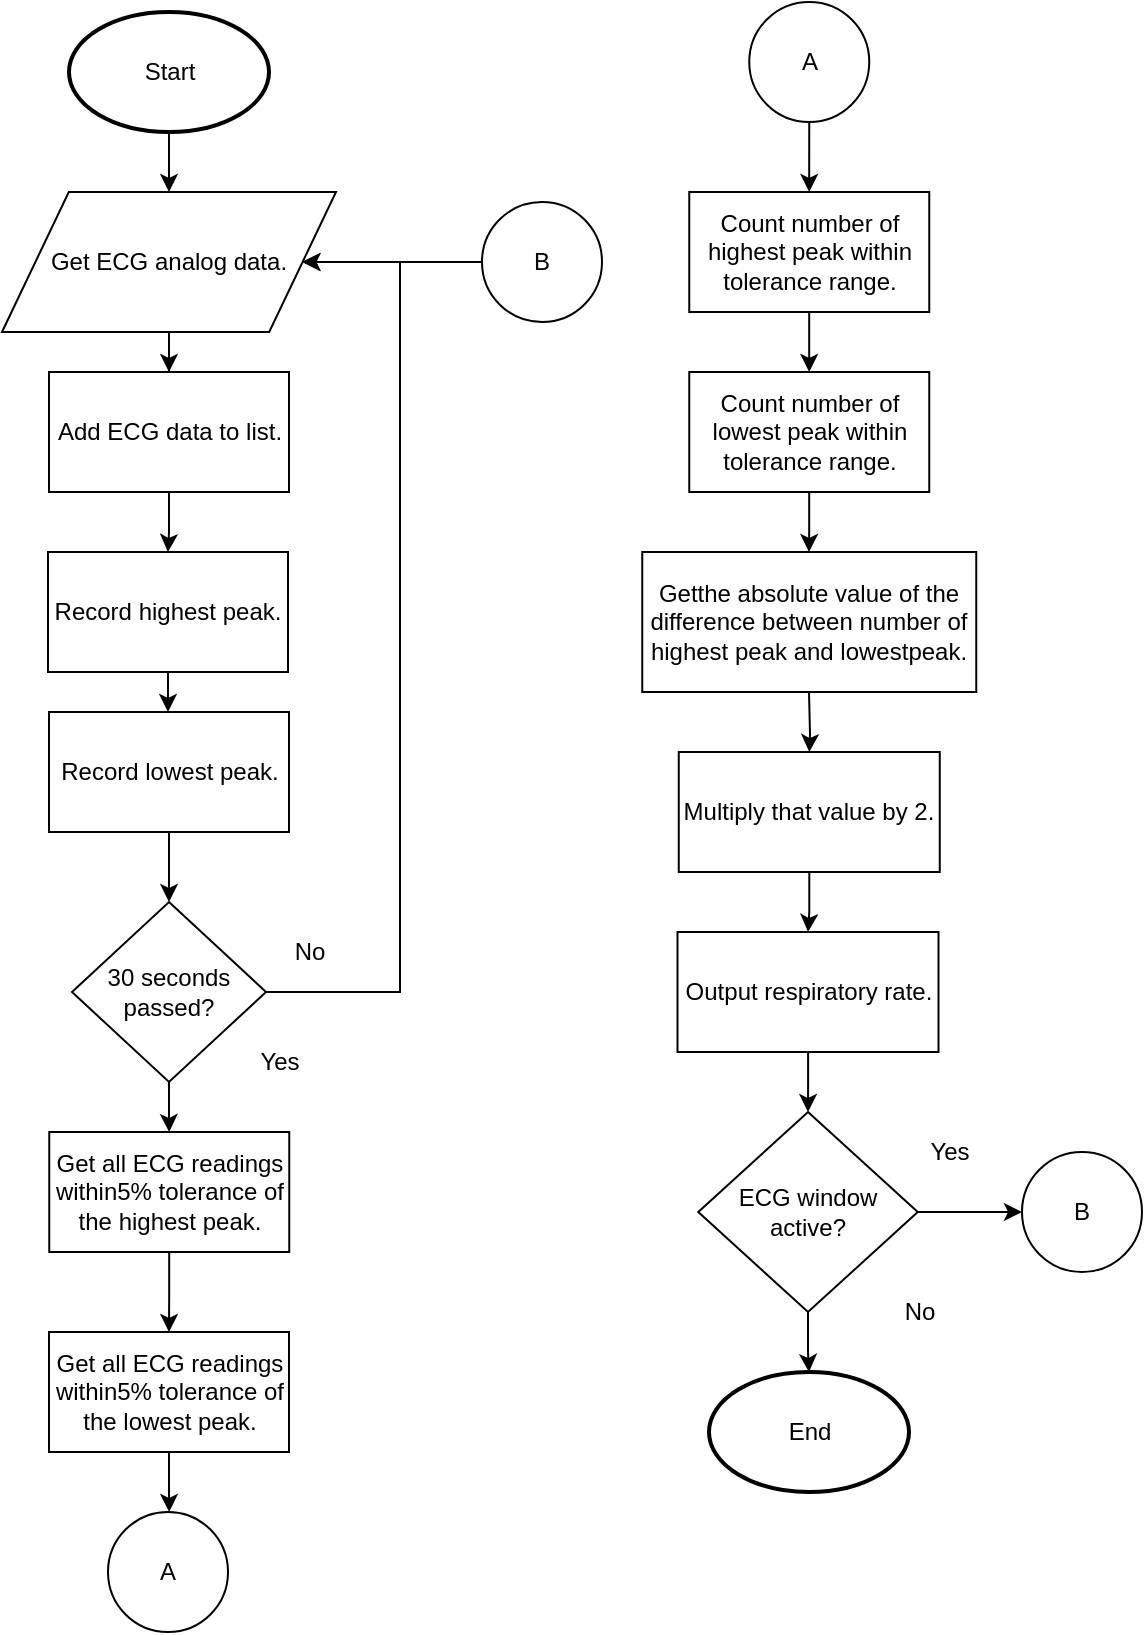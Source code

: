 <mxfile version="12.6.6" type="device"><diagram id="C5RBs43oDa-KdzZeNtuy" name="Page-1"><mxGraphModel dx="1038" dy="1555" grid="1" gridSize="10" guides="1" tooltips="1" connect="1" arrows="1" fold="1" page="1" pageScale="1" pageWidth="690" pageHeight="980" math="0" shadow="0"><root><mxCell id="WIyWlLk6GJQsqaUBKTNV-0"/><mxCell id="WIyWlLk6GJQsqaUBKTNV-1" parent="WIyWlLk6GJQsqaUBKTNV-0"/><mxCell id="Len7F4UV0hTLYJMYuaGN-25" value="" style="edgeStyle=orthogonalEdgeStyle;rounded=0;orthogonalLoop=1;jettySize=auto;html=1;" edge="1" parent="WIyWlLk6GJQsqaUBKTNV-1" source="Len7F4UV0hTLYJMYuaGN-0" target="Len7F4UV0hTLYJMYuaGN-2"><mxGeometry relative="1" as="geometry"/></mxCell><mxCell id="Len7F4UV0hTLYJMYuaGN-0" value="Start" style="strokeWidth=2;html=1;shape=mxgraph.flowchart.start_1;whiteSpace=wrap;" vertex="1" parent="WIyWlLk6GJQsqaUBKTNV-1"><mxGeometry x="103.5" y="-960" width="100" height="60" as="geometry"/></mxCell><mxCell id="Len7F4UV0hTLYJMYuaGN-26" value="" style="edgeStyle=orthogonalEdgeStyle;rounded=0;orthogonalLoop=1;jettySize=auto;html=1;" edge="1" parent="WIyWlLk6GJQsqaUBKTNV-1" source="Len7F4UV0hTLYJMYuaGN-2" target="Len7F4UV0hTLYJMYuaGN-6"><mxGeometry relative="1" as="geometry"/></mxCell><mxCell id="Len7F4UV0hTLYJMYuaGN-2" value="&lt;p align=&quot;center&quot;&gt;Get ECG analog data.&lt;/p&gt;" style="shape=parallelogram;perimeter=parallelogramPerimeter;whiteSpace=wrap;html=1;" vertex="1" parent="WIyWlLk6GJQsqaUBKTNV-1"><mxGeometry x="70" y="-870" width="167" height="70" as="geometry"/></mxCell><mxCell id="Len7F4UV0hTLYJMYuaGN-27" value="" style="edgeStyle=orthogonalEdgeStyle;rounded=0;orthogonalLoop=1;jettySize=auto;html=1;" edge="1" parent="WIyWlLk6GJQsqaUBKTNV-1" source="Len7F4UV0hTLYJMYuaGN-6" target="Len7F4UV0hTLYJMYuaGN-8"><mxGeometry relative="1" as="geometry"/></mxCell><mxCell id="Len7F4UV0hTLYJMYuaGN-6" value="&lt;p align=&quot;center&quot;&gt;Add ECG data to list.&lt;/p&gt;" style="rounded=0;whiteSpace=wrap;html=1;" vertex="1" parent="WIyWlLk6GJQsqaUBKTNV-1"><mxGeometry x="93.5" y="-780" width="120" height="60" as="geometry"/></mxCell><mxCell id="Len7F4UV0hTLYJMYuaGN-28" value="" style="edgeStyle=orthogonalEdgeStyle;rounded=0;orthogonalLoop=1;jettySize=auto;html=1;" edge="1" parent="WIyWlLk6GJQsqaUBKTNV-1" source="Len7F4UV0hTLYJMYuaGN-8" target="Len7F4UV0hTLYJMYuaGN-9"><mxGeometry relative="1" as="geometry"/></mxCell><mxCell id="Len7F4UV0hTLYJMYuaGN-8" value="Record highest peak." style="rounded=0;whiteSpace=wrap;html=1;" vertex="1" parent="WIyWlLk6GJQsqaUBKTNV-1"><mxGeometry x="93" y="-690" width="120" height="60" as="geometry"/></mxCell><mxCell id="Len7F4UV0hTLYJMYuaGN-29" value="" style="edgeStyle=orthogonalEdgeStyle;rounded=0;orthogonalLoop=1;jettySize=auto;html=1;" edge="1" parent="WIyWlLk6GJQsqaUBKTNV-1" source="Len7F4UV0hTLYJMYuaGN-9" target="Len7F4UV0hTLYJMYuaGN-10"><mxGeometry relative="1" as="geometry"/></mxCell><mxCell id="Len7F4UV0hTLYJMYuaGN-9" value="Record lowest peak." style="rounded=0;whiteSpace=wrap;html=1;" vertex="1" parent="WIyWlLk6GJQsqaUBKTNV-1"><mxGeometry x="93.5" y="-610" width="120" height="60" as="geometry"/></mxCell><mxCell id="Len7F4UV0hTLYJMYuaGN-30" value="" style="edgeStyle=orthogonalEdgeStyle;rounded=0;orthogonalLoop=1;jettySize=auto;html=1;" edge="1" parent="WIyWlLk6GJQsqaUBKTNV-1" source="Len7F4UV0hTLYJMYuaGN-10" target="Len7F4UV0hTLYJMYuaGN-11"><mxGeometry relative="1" as="geometry"/></mxCell><mxCell id="Len7F4UV0hTLYJMYuaGN-41" style="edgeStyle=orthogonalEdgeStyle;rounded=0;orthogonalLoop=1;jettySize=auto;html=1;exitX=1;exitY=0.5;exitDx=0;exitDy=0;entryX=1;entryY=0.5;entryDx=0;entryDy=0;" edge="1" parent="WIyWlLk6GJQsqaUBKTNV-1" source="Len7F4UV0hTLYJMYuaGN-10" target="Len7F4UV0hTLYJMYuaGN-2"><mxGeometry relative="1" as="geometry"><Array as="points"><mxPoint x="269" y="-470"/><mxPoint x="269" y="-835"/></Array></mxGeometry></mxCell><mxCell id="Len7F4UV0hTLYJMYuaGN-10" value="&lt;div&gt;30 seconds&lt;/div&gt;&lt;div&gt;passed?&lt;br&gt;&lt;/div&gt;" style="rhombus;whiteSpace=wrap;html=1;" vertex="1" parent="WIyWlLk6GJQsqaUBKTNV-1"><mxGeometry x="105" y="-515" width="97" height="90" as="geometry"/></mxCell><mxCell id="Len7F4UV0hTLYJMYuaGN-31" value="" style="edgeStyle=orthogonalEdgeStyle;rounded=0;orthogonalLoop=1;jettySize=auto;html=1;" edge="1" parent="WIyWlLk6GJQsqaUBKTNV-1" source="Len7F4UV0hTLYJMYuaGN-11" target="Len7F4UV0hTLYJMYuaGN-12"><mxGeometry relative="1" as="geometry"/></mxCell><mxCell id="Len7F4UV0hTLYJMYuaGN-11" value="&lt;p align=&quot;center&quot;&gt;Get all ECG readings within5% tolerance of the highest peak.&lt;/p&gt;" style="rounded=0;whiteSpace=wrap;html=1;" vertex="1" parent="WIyWlLk6GJQsqaUBKTNV-1"><mxGeometry x="93.63" y="-400" width="120" height="60" as="geometry"/></mxCell><mxCell id="Len7F4UV0hTLYJMYuaGN-32" value="" style="edgeStyle=orthogonalEdgeStyle;rounded=0;orthogonalLoop=1;jettySize=auto;html=1;" edge="1" parent="WIyWlLk6GJQsqaUBKTNV-1" source="Len7F4UV0hTLYJMYuaGN-12"><mxGeometry relative="1" as="geometry"><mxPoint x="153.6" y="-210" as="targetPoint"/></mxGeometry></mxCell><mxCell id="Len7F4UV0hTLYJMYuaGN-12" value="&lt;p align=&quot;center&quot;&gt;Get all ECG readings within5% tolerance of the lowest peak.&lt;/p&gt;" style="rounded=0;whiteSpace=wrap;html=1;" vertex="1" parent="WIyWlLk6GJQsqaUBKTNV-1"><mxGeometry x="93.5" y="-300" width="120" height="60" as="geometry"/></mxCell><mxCell id="Len7F4UV0hTLYJMYuaGN-44" value="No" style="text;html=1;strokeColor=none;fillColor=none;align=center;verticalAlign=middle;whiteSpace=wrap;rounded=0;" vertex="1" parent="WIyWlLk6GJQsqaUBKTNV-1"><mxGeometry x="203.5" y="-500" width="40" height="20" as="geometry"/></mxCell><mxCell id="Len7F4UV0hTLYJMYuaGN-45" value="Yes" style="text;html=1;strokeColor=none;fillColor=none;align=center;verticalAlign=middle;whiteSpace=wrap;rounded=0;" vertex="1" parent="WIyWlLk6GJQsqaUBKTNV-1"><mxGeometry x="189" y="-445" width="40" height="20" as="geometry"/></mxCell><mxCell id="Len7F4UV0hTLYJMYuaGN-47" value="" style="edgeStyle=orthogonalEdgeStyle;rounded=0;orthogonalLoop=1;jettySize=auto;html=1;" edge="1" parent="WIyWlLk6GJQsqaUBKTNV-1" source="Len7F4UV0hTLYJMYuaGN-48" target="Len7F4UV0hTLYJMYuaGN-50"><mxGeometry relative="1" as="geometry"/></mxCell><mxCell id="Len7F4UV0hTLYJMYuaGN-48" value="&lt;p align=&quot;center&quot;&gt;Count number of highest peak within tolerance range.&lt;/p&gt;" style="rounded=0;whiteSpace=wrap;html=1;" vertex="1" parent="WIyWlLk6GJQsqaUBKTNV-1"><mxGeometry x="413.63" y="-870" width="120" height="60" as="geometry"/></mxCell><mxCell id="Len7F4UV0hTLYJMYuaGN-49" value="" style="edgeStyle=orthogonalEdgeStyle;rounded=0;orthogonalLoop=1;jettySize=auto;html=1;" edge="1" parent="WIyWlLk6GJQsqaUBKTNV-1" source="Len7F4UV0hTLYJMYuaGN-50"><mxGeometry relative="1" as="geometry"><mxPoint x="473.5" y="-690" as="targetPoint"/></mxGeometry></mxCell><mxCell id="Len7F4UV0hTLYJMYuaGN-50" value="&lt;p align=&quot;center&quot;&gt;Count number of lowest peak within tolerance range.&lt;/p&gt;" style="rounded=0;whiteSpace=wrap;html=1;" vertex="1" parent="WIyWlLk6GJQsqaUBKTNV-1"><mxGeometry x="413.63" y="-780" width="120" height="60" as="geometry"/></mxCell><mxCell id="Len7F4UV0hTLYJMYuaGN-51" value="" style="edgeStyle=orthogonalEdgeStyle;rounded=0;orthogonalLoop=1;jettySize=auto;html=1;" edge="1" parent="WIyWlLk6GJQsqaUBKTNV-1" target="Len7F4UV0hTLYJMYuaGN-54"><mxGeometry relative="1" as="geometry"><mxPoint x="473.5" y="-620" as="sourcePoint"/></mxGeometry></mxCell><mxCell id="Len7F4UV0hTLYJMYuaGN-52" value="&lt;span&gt;Getthe absolute value of the difference between number of highest peak and lowestpeak. &lt;/span&gt;" style="rounded=0;whiteSpace=wrap;html=1;" vertex="1" parent="WIyWlLk6GJQsqaUBKTNV-1"><mxGeometry x="390.13" y="-690" width="167" height="70" as="geometry"/></mxCell><mxCell id="Len7F4UV0hTLYJMYuaGN-53" value="" style="edgeStyle=orthogonalEdgeStyle;rounded=0;orthogonalLoop=1;jettySize=auto;html=1;" edge="1" parent="WIyWlLk6GJQsqaUBKTNV-1" source="Len7F4UV0hTLYJMYuaGN-54" target="Len7F4UV0hTLYJMYuaGN-56"><mxGeometry relative="1" as="geometry"/></mxCell><mxCell id="Len7F4UV0hTLYJMYuaGN-54" value="Multiply that value by 2." style="rounded=0;whiteSpace=wrap;html=1;" vertex="1" parent="WIyWlLk6GJQsqaUBKTNV-1"><mxGeometry x="408.38" y="-590" width="130.5" height="60" as="geometry"/></mxCell><mxCell id="Len7F4UV0hTLYJMYuaGN-55" value="" style="edgeStyle=orthogonalEdgeStyle;rounded=0;orthogonalLoop=1;jettySize=auto;html=1;" edge="1" parent="WIyWlLk6GJQsqaUBKTNV-1" source="Len7F4UV0hTLYJMYuaGN-56" target="Len7F4UV0hTLYJMYuaGN-58"><mxGeometry relative="1" as="geometry"/></mxCell><mxCell id="Len7F4UV0hTLYJMYuaGN-56" value="Output respiratory rate." style="rounded=0;whiteSpace=wrap;html=1;" vertex="1" parent="WIyWlLk6GJQsqaUBKTNV-1"><mxGeometry x="407.75" y="-500" width="130.5" height="60" as="geometry"/></mxCell><mxCell id="Len7F4UV0hTLYJMYuaGN-57" value="" style="edgeStyle=orthogonalEdgeStyle;rounded=0;orthogonalLoop=1;jettySize=auto;html=1;" edge="1" parent="WIyWlLk6GJQsqaUBKTNV-1" source="Len7F4UV0hTLYJMYuaGN-58" target="Len7F4UV0hTLYJMYuaGN-59"><mxGeometry relative="1" as="geometry"/></mxCell><mxCell id="Len7F4UV0hTLYJMYuaGN-68" value="" style="edgeStyle=orthogonalEdgeStyle;rounded=0;orthogonalLoop=1;jettySize=auto;html=1;" edge="1" parent="WIyWlLk6GJQsqaUBKTNV-1" source="Len7F4UV0hTLYJMYuaGN-58" target="Len7F4UV0hTLYJMYuaGN-67"><mxGeometry relative="1" as="geometry"/></mxCell><mxCell id="Len7F4UV0hTLYJMYuaGN-58" value="&lt;div&gt;ECG window &lt;br&gt;&lt;/div&gt;&lt;div&gt;active?&lt;br&gt;&lt;/div&gt;" style="rhombus;whiteSpace=wrap;html=1;" vertex="1" parent="WIyWlLk6GJQsqaUBKTNV-1"><mxGeometry x="418.13" y="-410" width="109.75" height="100" as="geometry"/></mxCell><mxCell id="Len7F4UV0hTLYJMYuaGN-59" value="End" style="strokeWidth=2;html=1;shape=mxgraph.flowchart.start_1;whiteSpace=wrap;" vertex="1" parent="WIyWlLk6GJQsqaUBKTNV-1"><mxGeometry x="423.5" y="-280" width="100" height="60" as="geometry"/></mxCell><mxCell id="Len7F4UV0hTLYJMYuaGN-60" value="No" style="text;html=1;strokeColor=none;fillColor=none;align=center;verticalAlign=middle;whiteSpace=wrap;rounded=0;" vertex="1" parent="WIyWlLk6GJQsqaUBKTNV-1"><mxGeometry x="509" y="-320" width="40" height="20" as="geometry"/></mxCell><mxCell id="Len7F4UV0hTLYJMYuaGN-61" value="Yes" style="text;html=1;strokeColor=none;fillColor=none;align=center;verticalAlign=middle;whiteSpace=wrap;rounded=0;" vertex="1" parent="WIyWlLk6GJQsqaUBKTNV-1"><mxGeometry x="523.5" y="-400" width="40" height="20" as="geometry"/></mxCell><mxCell id="Len7F4UV0hTLYJMYuaGN-63" value="A" style="ellipse;whiteSpace=wrap;html=1;aspect=fixed;" vertex="1" parent="WIyWlLk6GJQsqaUBKTNV-1"><mxGeometry x="123" y="-210" width="60" height="60" as="geometry"/></mxCell><mxCell id="Len7F4UV0hTLYJMYuaGN-65" value="" style="edgeStyle=orthogonalEdgeStyle;rounded=0;orthogonalLoop=1;jettySize=auto;html=1;" edge="1" parent="WIyWlLk6GJQsqaUBKTNV-1" source="Len7F4UV0hTLYJMYuaGN-64" target="Len7F4UV0hTLYJMYuaGN-48"><mxGeometry relative="1" as="geometry"/></mxCell><mxCell id="Len7F4UV0hTLYJMYuaGN-64" value="A" style="ellipse;whiteSpace=wrap;html=1;aspect=fixed;" vertex="1" parent="WIyWlLk6GJQsqaUBKTNV-1"><mxGeometry x="443.63" y="-965" width="60" height="60" as="geometry"/></mxCell><mxCell id="Len7F4UV0hTLYJMYuaGN-70" value="" style="edgeStyle=orthogonalEdgeStyle;rounded=0;orthogonalLoop=1;jettySize=auto;html=1;" edge="1" parent="WIyWlLk6GJQsqaUBKTNV-1" source="Len7F4UV0hTLYJMYuaGN-66"><mxGeometry relative="1" as="geometry"><mxPoint x="220" y="-835" as="targetPoint"/></mxGeometry></mxCell><mxCell id="Len7F4UV0hTLYJMYuaGN-66" value="B" style="ellipse;whiteSpace=wrap;html=1;aspect=fixed;" vertex="1" parent="WIyWlLk6GJQsqaUBKTNV-1"><mxGeometry x="310" y="-865" width="60" height="60" as="geometry"/></mxCell><mxCell id="Len7F4UV0hTLYJMYuaGN-67" value="B" style="ellipse;whiteSpace=wrap;html=1;aspect=fixed;" vertex="1" parent="WIyWlLk6GJQsqaUBKTNV-1"><mxGeometry x="580" y="-390" width="60" height="60" as="geometry"/></mxCell></root></mxGraphModel></diagram></mxfile>